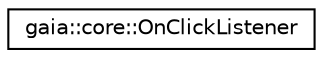 digraph G
{
  edge [fontname="Helvetica",fontsize="10",labelfontname="Helvetica",labelfontsize="10"];
  node [fontname="Helvetica",fontsize="10",shape=record];
  rankdir=LR;
  Node1 [label="gaia::core::OnClickListener",height=0.2,width=0.4,color="black", fillcolor="white", style="filled",URL="$de/d4e/classgaia_1_1core_1_1_on_click_listener.html",tooltip="A callback to be invoked when a widget is clicked."];
}
